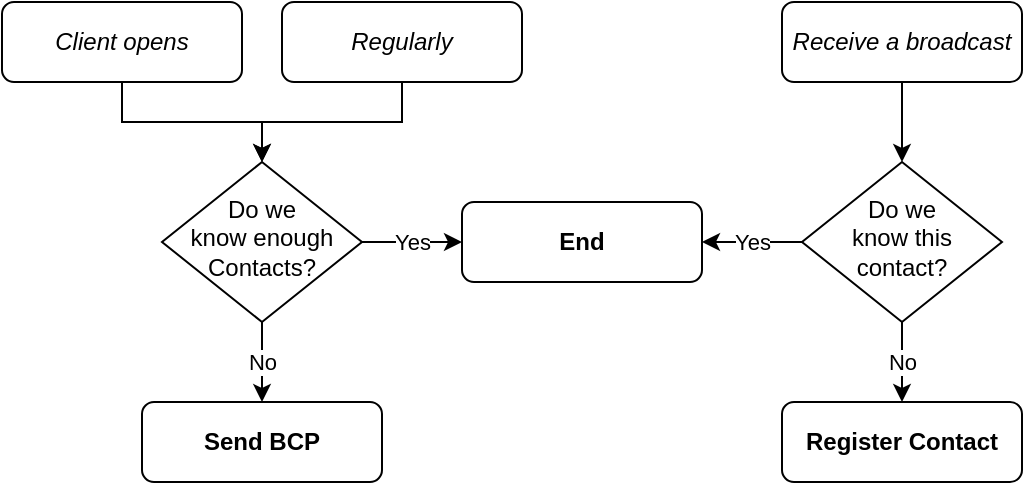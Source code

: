 <mxfile version="14.9.8" type="device"><diagram id="C5RBs43oDa-KdzZeNtuy" name="Page-1"><mxGraphModel dx="582" dy="1631" grid="1" gridSize="10" guides="1" tooltips="1" connect="1" arrows="1" fold="1" page="1" pageScale="1" pageWidth="827" pageHeight="1169" math="0" shadow="0"><root><mxCell id="WIyWlLk6GJQsqaUBKTNV-0"/><mxCell id="WIyWlLk6GJQsqaUBKTNV-1" parent="WIyWlLk6GJQsqaUBKTNV-0"/><mxCell id="roiyGD0CQqCgaoLzrLL9-2" style="edgeStyle=orthogonalEdgeStyle;rounded=0;orthogonalLoop=1;jettySize=auto;html=1;" parent="WIyWlLk6GJQsqaUBKTNV-1" source="roiyGD0CQqCgaoLzrLL9-0" target="roiyGD0CQqCgaoLzrLL9-1" edge="1"><mxGeometry relative="1" as="geometry"/></mxCell><mxCell id="roiyGD0CQqCgaoLzrLL9-0" value="Regularly" style="rounded=1;whiteSpace=wrap;html=1;fontSize=12;glass=0;strokeWidth=1;shadow=0;fontStyle=2" parent="WIyWlLk6GJQsqaUBKTNV-1" vertex="1"><mxGeometry x="260" y="160" width="120" height="40" as="geometry"/></mxCell><mxCell id="roiyGD0CQqCgaoLzrLL9-4" value="No" style="edgeStyle=orthogonalEdgeStyle;rounded=0;orthogonalLoop=1;jettySize=auto;html=1;exitX=0.5;exitY=1;exitDx=0;exitDy=0;" parent="WIyWlLk6GJQsqaUBKTNV-1" source="roiyGD0CQqCgaoLzrLL9-1" target="roiyGD0CQqCgaoLzrLL9-3" edge="1"><mxGeometry relative="1" as="geometry"/></mxCell><mxCell id="roiyGD0CQqCgaoLzrLL9-6" value="Yes" style="edgeStyle=orthogonalEdgeStyle;rounded=0;orthogonalLoop=1;jettySize=auto;html=1;" parent="WIyWlLk6GJQsqaUBKTNV-1" source="roiyGD0CQqCgaoLzrLL9-1" target="roiyGD0CQqCgaoLzrLL9-5" edge="1"><mxGeometry relative="1" as="geometry"/></mxCell><mxCell id="roiyGD0CQqCgaoLzrLL9-1" value="&lt;div&gt;Do we &lt;br&gt;&lt;/div&gt;&lt;div&gt;know enough Contacts?&lt;/div&gt;" style="rhombus;whiteSpace=wrap;html=1;shadow=0;fontFamily=Helvetica;fontSize=12;align=center;strokeWidth=1;spacing=6;spacingTop=-4;" parent="WIyWlLk6GJQsqaUBKTNV-1" vertex="1"><mxGeometry x="200" y="240" width="100" height="80" as="geometry"/></mxCell><mxCell id="roiyGD0CQqCgaoLzrLL9-3" value="&lt;b&gt;Send BCP&lt;br&gt;&lt;/b&gt;" style="rounded=1;whiteSpace=wrap;html=1;fontSize=12;glass=0;strokeWidth=1;shadow=0;" parent="WIyWlLk6GJQsqaUBKTNV-1" vertex="1"><mxGeometry x="190" y="360" width="120" height="40" as="geometry"/></mxCell><mxCell id="roiyGD0CQqCgaoLzrLL9-5" value="End" style="rounded=1;whiteSpace=wrap;html=1;fontSize=12;glass=0;strokeWidth=1;shadow=0;fontStyle=1" parent="WIyWlLk6GJQsqaUBKTNV-1" vertex="1"><mxGeometry x="350" y="260" width="120" height="40" as="geometry"/></mxCell><mxCell id="roiyGD0CQqCgaoLzrLL9-10" style="edgeStyle=orthogonalEdgeStyle;rounded=0;orthogonalLoop=1;jettySize=auto;html=1;" parent="WIyWlLk6GJQsqaUBKTNV-1" source="roiyGD0CQqCgaoLzrLL9-7" target="roiyGD0CQqCgaoLzrLL9-8" edge="1"><mxGeometry relative="1" as="geometry"/></mxCell><mxCell id="roiyGD0CQqCgaoLzrLL9-7" value="Receive a broadcast" style="rounded=1;whiteSpace=wrap;html=1;fontSize=12;glass=0;strokeWidth=1;shadow=0;fontStyle=2" parent="WIyWlLk6GJQsqaUBKTNV-1" vertex="1"><mxGeometry x="510" y="160" width="120" height="40" as="geometry"/></mxCell><mxCell id="roiyGD0CQqCgaoLzrLL9-9" value="Yes" style="edgeStyle=orthogonalEdgeStyle;rounded=0;orthogonalLoop=1;jettySize=auto;html=1;" parent="WIyWlLk6GJQsqaUBKTNV-1" source="roiyGD0CQqCgaoLzrLL9-8" target="roiyGD0CQqCgaoLzrLL9-5" edge="1"><mxGeometry relative="1" as="geometry"/></mxCell><mxCell id="roiyGD0CQqCgaoLzrLL9-13" value="No" style="edgeStyle=orthogonalEdgeStyle;rounded=0;orthogonalLoop=1;jettySize=auto;html=1;" parent="WIyWlLk6GJQsqaUBKTNV-1" source="roiyGD0CQqCgaoLzrLL9-8" target="roiyGD0CQqCgaoLzrLL9-12" edge="1"><mxGeometry relative="1" as="geometry"/></mxCell><mxCell id="roiyGD0CQqCgaoLzrLL9-8" value="&lt;div&gt;Do we &lt;br&gt;&lt;/div&gt;&lt;div&gt;know this contact?&lt;/div&gt;" style="rhombus;whiteSpace=wrap;html=1;shadow=0;fontFamily=Helvetica;fontSize=12;align=center;strokeWidth=1;spacing=6;spacingTop=-4;" parent="WIyWlLk6GJQsqaUBKTNV-1" vertex="1"><mxGeometry x="520" y="240" width="100" height="80" as="geometry"/></mxCell><mxCell id="roiyGD0CQqCgaoLzrLL9-12" value="Register Contact" style="rounded=1;whiteSpace=wrap;html=1;fontSize=12;glass=0;strokeWidth=1;shadow=0;fontStyle=1" parent="WIyWlLk6GJQsqaUBKTNV-1" vertex="1"><mxGeometry x="510" y="360" width="120" height="40" as="geometry"/></mxCell><mxCell id="jMQ8jlaKnAiLyzpnT4XI-1" style="edgeStyle=orthogonalEdgeStyle;rounded=0;orthogonalLoop=1;jettySize=auto;html=1;" edge="1" parent="WIyWlLk6GJQsqaUBKTNV-1" source="jMQ8jlaKnAiLyzpnT4XI-0" target="roiyGD0CQqCgaoLzrLL9-1"><mxGeometry relative="1" as="geometry"/></mxCell><mxCell id="jMQ8jlaKnAiLyzpnT4XI-0" value="Client opens" style="rounded=1;whiteSpace=wrap;html=1;fontSize=12;glass=0;strokeWidth=1;shadow=0;fontStyle=2" vertex="1" parent="WIyWlLk6GJQsqaUBKTNV-1"><mxGeometry x="120" y="160" width="120" height="40" as="geometry"/></mxCell></root></mxGraphModel></diagram></mxfile>
